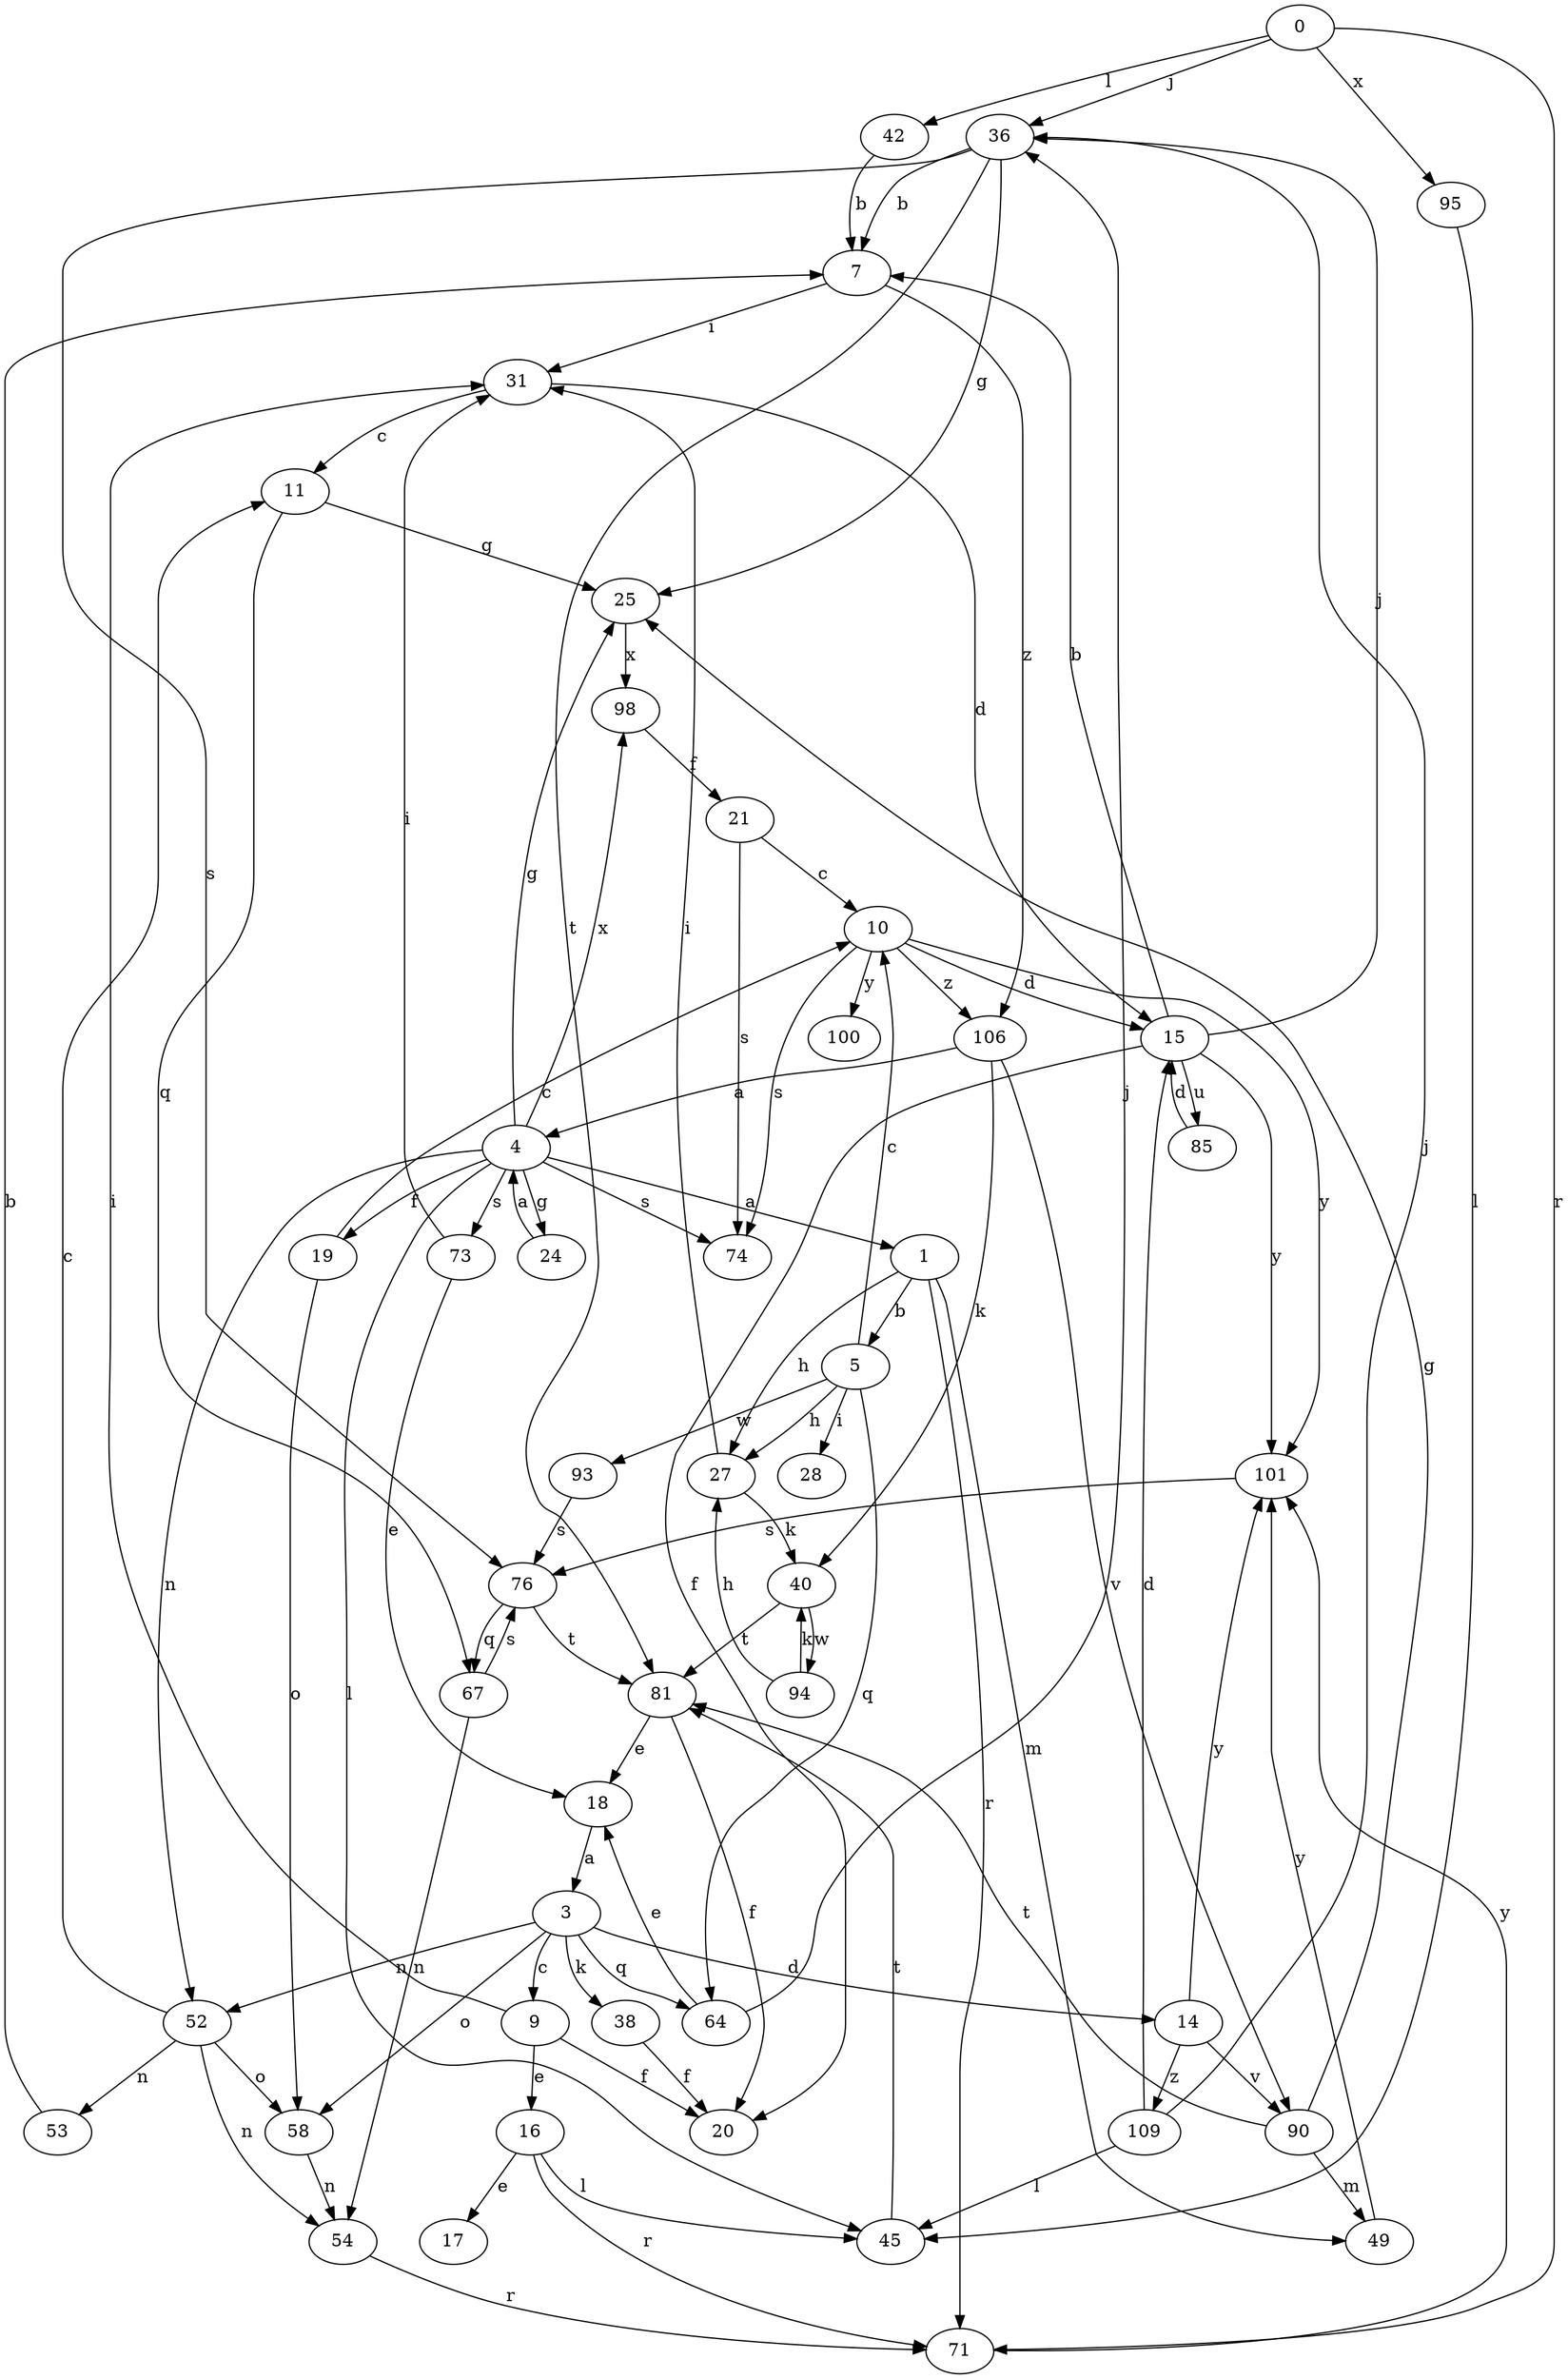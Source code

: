 strict digraph  {
0;
1;
3;
4;
5;
7;
9;
10;
11;
14;
15;
16;
17;
18;
19;
20;
21;
24;
25;
27;
28;
31;
36;
38;
40;
42;
45;
49;
52;
53;
54;
58;
64;
67;
71;
73;
74;
76;
81;
85;
90;
93;
94;
95;
98;
100;
101;
106;
109;
0 -> 36  [label=j];
0 -> 42  [label=l];
0 -> 71  [label=r];
0 -> 95  [label=x];
1 -> 5  [label=b];
1 -> 27  [label=h];
1 -> 49  [label=m];
1 -> 71  [label=r];
3 -> 9  [label=c];
3 -> 14  [label=d];
3 -> 38  [label=k];
3 -> 52  [label=n];
3 -> 58  [label=o];
3 -> 64  [label=q];
4 -> 1  [label=a];
4 -> 19  [label=f];
4 -> 24  [label=g];
4 -> 25  [label=g];
4 -> 45  [label=l];
4 -> 52  [label=n];
4 -> 73  [label=s];
4 -> 74  [label=s];
4 -> 98  [label=x];
5 -> 10  [label=c];
5 -> 27  [label=h];
5 -> 28  [label=i];
5 -> 64  [label=q];
5 -> 93  [label=w];
7 -> 31  [label=i];
7 -> 106  [label=z];
9 -> 16  [label=e];
9 -> 20  [label=f];
9 -> 31  [label=i];
10 -> 15  [label=d];
10 -> 74  [label=s];
10 -> 100  [label=y];
10 -> 101  [label=y];
10 -> 106  [label=z];
11 -> 25  [label=g];
11 -> 67  [label=q];
14 -> 90  [label=v];
14 -> 101  [label=y];
14 -> 109  [label=z];
15 -> 7  [label=b];
15 -> 20  [label=f];
15 -> 36  [label=j];
15 -> 85  [label=u];
15 -> 101  [label=y];
16 -> 17  [label=e];
16 -> 45  [label=l];
16 -> 71  [label=r];
18 -> 3  [label=a];
19 -> 10  [label=c];
19 -> 58  [label=o];
21 -> 10  [label=c];
21 -> 74  [label=s];
24 -> 4  [label=a];
25 -> 98  [label=x];
27 -> 31  [label=i];
27 -> 40  [label=k];
31 -> 11  [label=c];
31 -> 15  [label=d];
36 -> 7  [label=b];
36 -> 25  [label=g];
36 -> 76  [label=s];
36 -> 81  [label=t];
38 -> 20  [label=f];
40 -> 81  [label=t];
40 -> 94  [label=w];
42 -> 7  [label=b];
45 -> 81  [label=t];
49 -> 101  [label=y];
52 -> 11  [label=c];
52 -> 53  [label=n];
52 -> 54  [label=n];
52 -> 58  [label=o];
53 -> 7  [label=b];
54 -> 71  [label=r];
58 -> 54  [label=n];
64 -> 18  [label=e];
64 -> 36  [label=j];
67 -> 54  [label=n];
67 -> 76  [label=s];
71 -> 101  [label=y];
73 -> 18  [label=e];
73 -> 31  [label=i];
76 -> 67  [label=q];
76 -> 81  [label=t];
81 -> 18  [label=e];
81 -> 20  [label=f];
85 -> 15  [label=d];
90 -> 25  [label=g];
90 -> 49  [label=m];
90 -> 81  [label=t];
93 -> 76  [label=s];
94 -> 27  [label=h];
94 -> 40  [label=k];
95 -> 45  [label=l];
98 -> 21  [label=f];
101 -> 76  [label=s];
106 -> 4  [label=a];
106 -> 40  [label=k];
106 -> 90  [label=v];
109 -> 15  [label=d];
109 -> 36  [label=j];
109 -> 45  [label=l];
}
